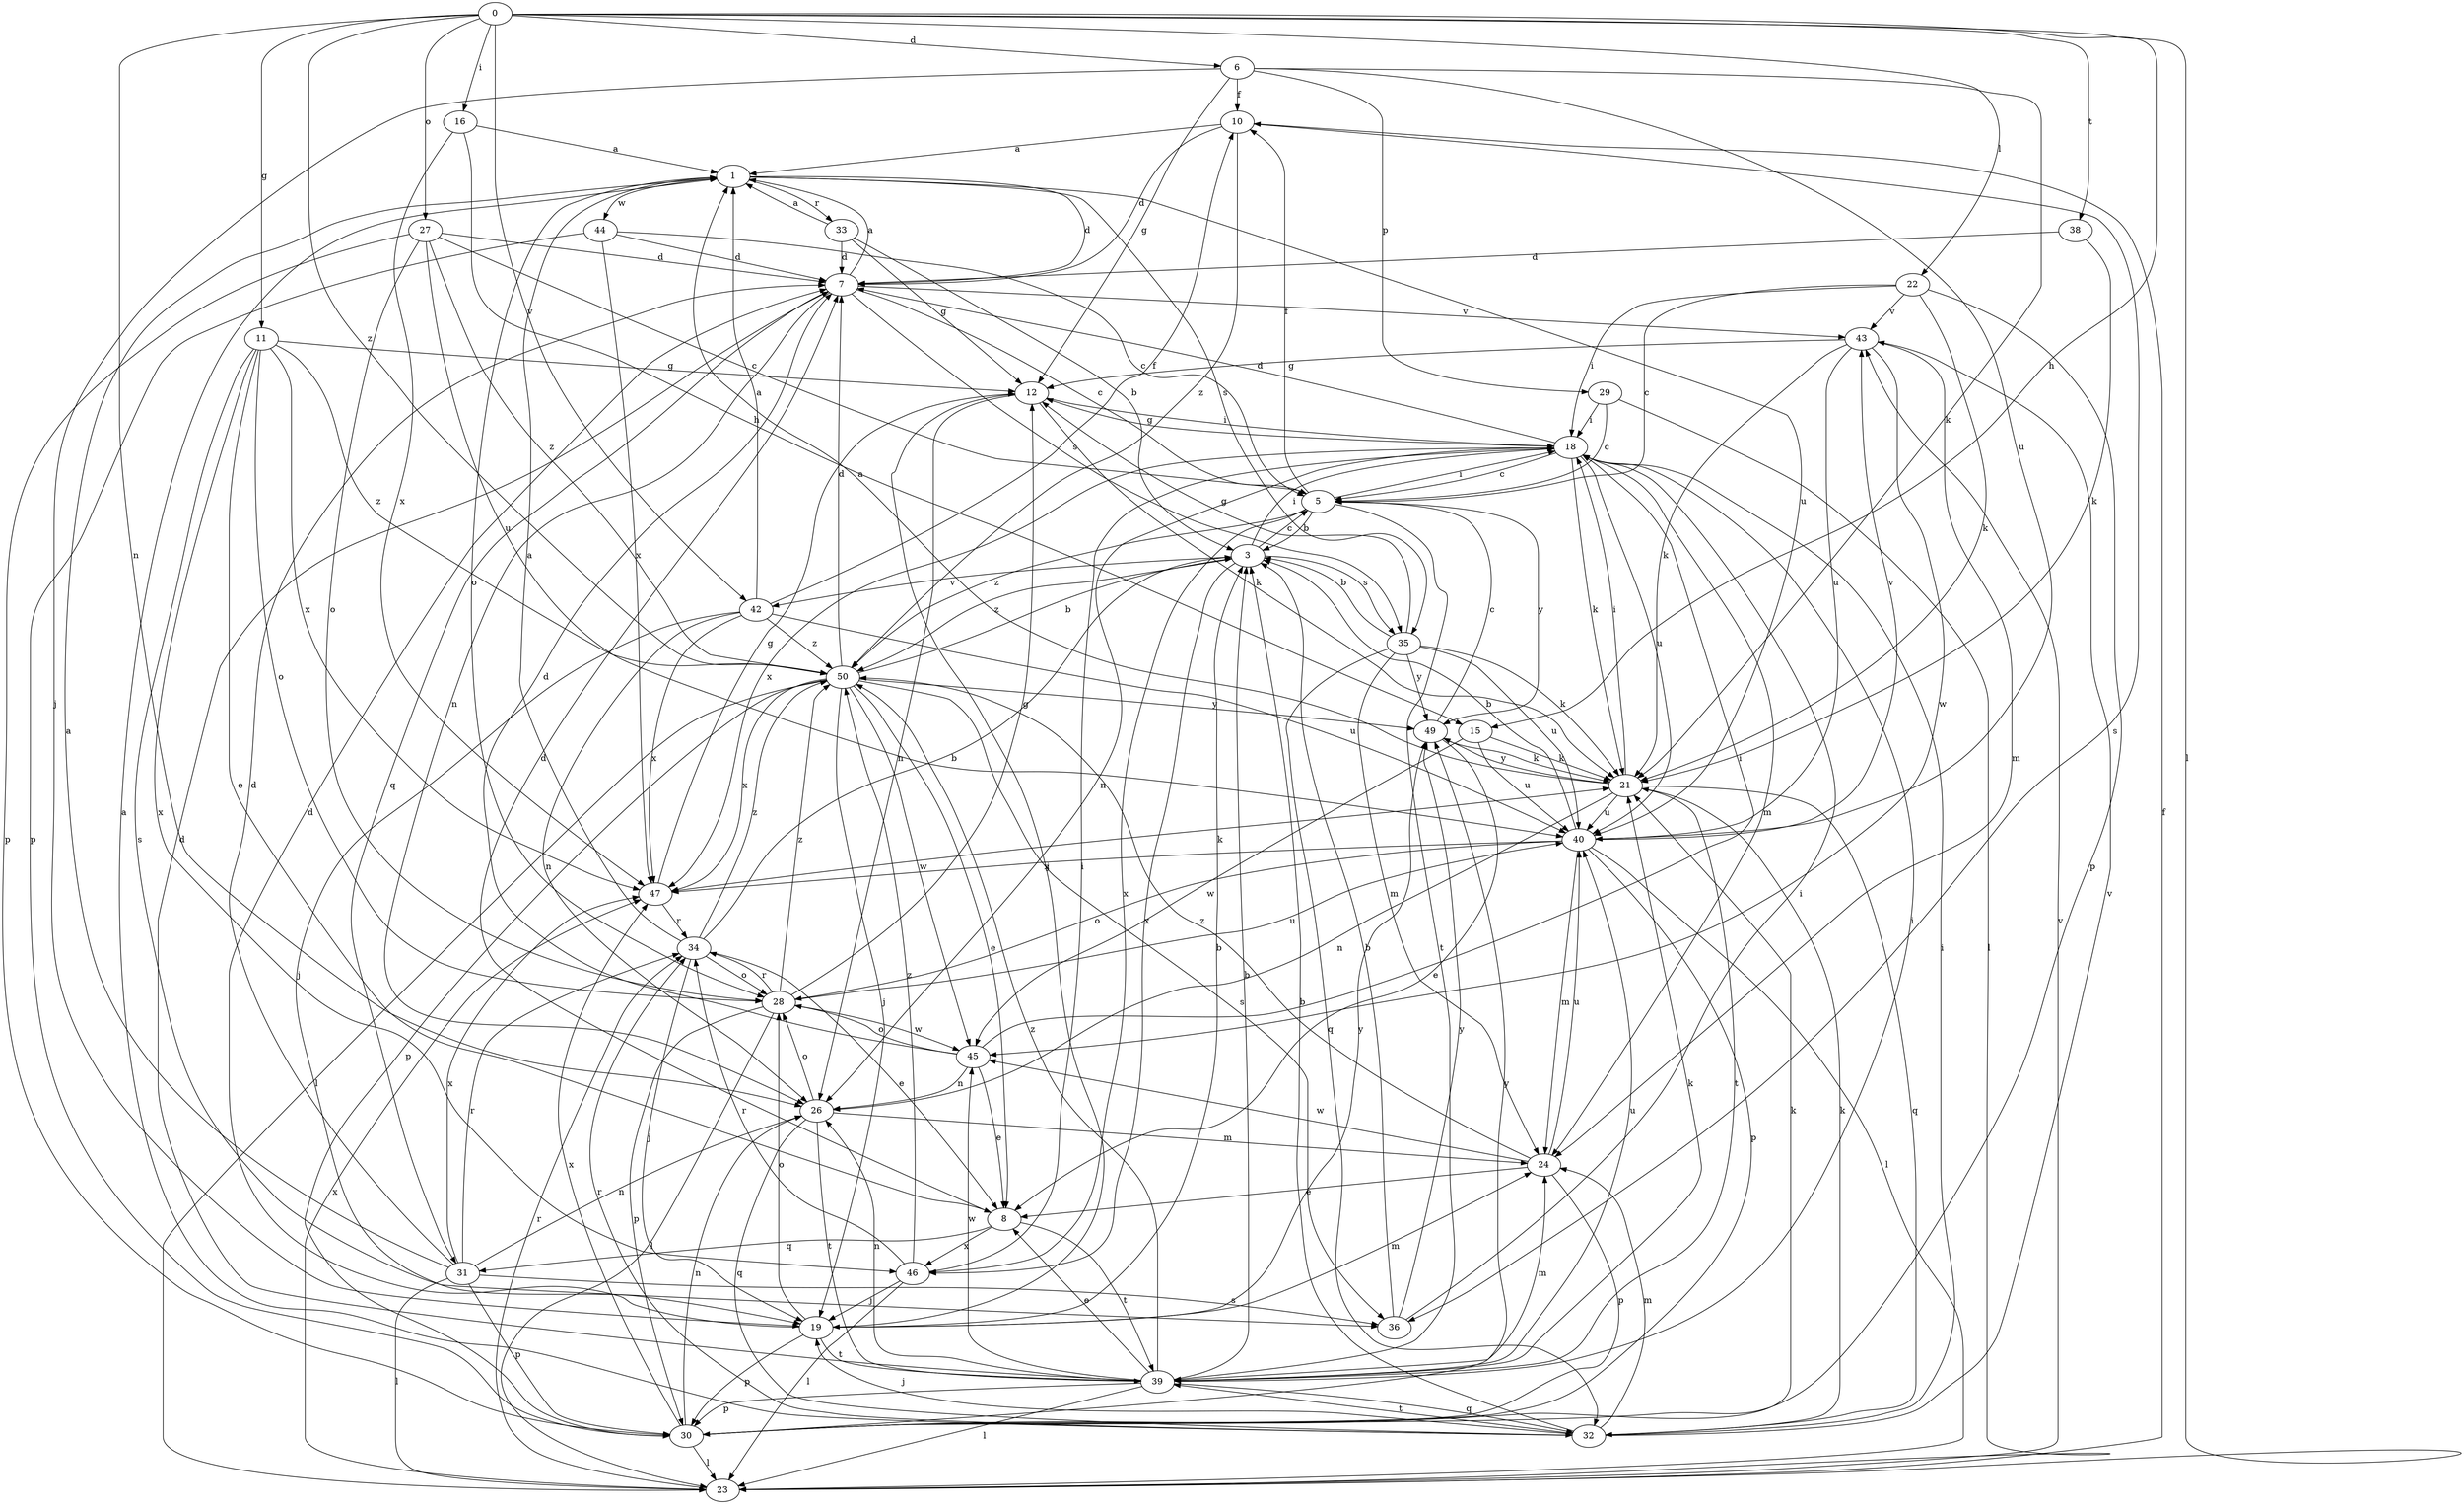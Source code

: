 strict digraph  {
0;
1;
3;
5;
6;
7;
8;
10;
11;
12;
15;
16;
18;
19;
21;
22;
23;
24;
26;
27;
28;
29;
30;
31;
32;
33;
34;
35;
36;
38;
39;
40;
42;
43;
44;
45;
46;
47;
49;
50;
0 -> 6  [label=d];
0 -> 11  [label=g];
0 -> 15  [label=h];
0 -> 16  [label=i];
0 -> 22  [label=l];
0 -> 23  [label=l];
0 -> 26  [label=n];
0 -> 27  [label=o];
0 -> 38  [label=t];
0 -> 42  [label=v];
0 -> 50  [label=z];
1 -> 7  [label=d];
1 -> 28  [label=o];
1 -> 33  [label=r];
1 -> 35  [label=s];
1 -> 40  [label=u];
1 -> 44  [label=w];
3 -> 5  [label=c];
3 -> 18  [label=i];
3 -> 35  [label=s];
3 -> 42  [label=v];
3 -> 46  [label=x];
3 -> 50  [label=z];
5 -> 3  [label=b];
5 -> 10  [label=f];
5 -> 18  [label=i];
5 -> 39  [label=t];
5 -> 46  [label=x];
5 -> 49  [label=y];
5 -> 50  [label=z];
6 -> 10  [label=f];
6 -> 12  [label=g];
6 -> 19  [label=j];
6 -> 21  [label=k];
6 -> 29  [label=p];
6 -> 40  [label=u];
7 -> 1  [label=a];
7 -> 5  [label=c];
7 -> 26  [label=n];
7 -> 31  [label=q];
7 -> 35  [label=s];
7 -> 43  [label=v];
8 -> 7  [label=d];
8 -> 31  [label=q];
8 -> 39  [label=t];
8 -> 46  [label=x];
10 -> 1  [label=a];
10 -> 7  [label=d];
10 -> 36  [label=s];
10 -> 50  [label=z];
11 -> 8  [label=e];
11 -> 12  [label=g];
11 -> 28  [label=o];
11 -> 36  [label=s];
11 -> 46  [label=x];
11 -> 47  [label=x];
11 -> 50  [label=z];
12 -> 18  [label=i];
12 -> 19  [label=j];
12 -> 21  [label=k];
12 -> 26  [label=n];
15 -> 21  [label=k];
15 -> 40  [label=u];
15 -> 45  [label=w];
16 -> 1  [label=a];
16 -> 15  [label=h];
16 -> 47  [label=x];
18 -> 5  [label=c];
18 -> 7  [label=d];
18 -> 12  [label=g];
18 -> 21  [label=k];
18 -> 24  [label=m];
18 -> 26  [label=n];
18 -> 40  [label=u];
18 -> 47  [label=x];
19 -> 3  [label=b];
19 -> 7  [label=d];
19 -> 24  [label=m];
19 -> 28  [label=o];
19 -> 30  [label=p];
19 -> 39  [label=t];
19 -> 49  [label=y];
21 -> 1  [label=a];
21 -> 18  [label=i];
21 -> 26  [label=n];
21 -> 32  [label=q];
21 -> 39  [label=t];
21 -> 40  [label=u];
21 -> 49  [label=y];
22 -> 5  [label=c];
22 -> 18  [label=i];
22 -> 21  [label=k];
22 -> 30  [label=p];
22 -> 43  [label=v];
23 -> 10  [label=f];
23 -> 34  [label=r];
23 -> 43  [label=v];
23 -> 47  [label=x];
24 -> 8  [label=e];
24 -> 30  [label=p];
24 -> 40  [label=u];
24 -> 45  [label=w];
24 -> 50  [label=z];
26 -> 24  [label=m];
26 -> 28  [label=o];
26 -> 32  [label=q];
26 -> 39  [label=t];
27 -> 5  [label=c];
27 -> 7  [label=d];
27 -> 28  [label=o];
27 -> 30  [label=p];
27 -> 40  [label=u];
27 -> 50  [label=z];
28 -> 12  [label=g];
28 -> 23  [label=l];
28 -> 30  [label=p];
28 -> 34  [label=r];
28 -> 40  [label=u];
28 -> 45  [label=w];
28 -> 50  [label=z];
29 -> 5  [label=c];
29 -> 18  [label=i];
29 -> 23  [label=l];
30 -> 21  [label=k];
30 -> 23  [label=l];
30 -> 26  [label=n];
30 -> 47  [label=x];
30 -> 49  [label=y];
31 -> 1  [label=a];
31 -> 7  [label=d];
31 -> 23  [label=l];
31 -> 26  [label=n];
31 -> 30  [label=p];
31 -> 34  [label=r];
31 -> 36  [label=s];
31 -> 47  [label=x];
32 -> 1  [label=a];
32 -> 3  [label=b];
32 -> 18  [label=i];
32 -> 19  [label=j];
32 -> 21  [label=k];
32 -> 24  [label=m];
32 -> 34  [label=r];
32 -> 39  [label=t];
32 -> 43  [label=v];
33 -> 1  [label=a];
33 -> 3  [label=b];
33 -> 7  [label=d];
33 -> 12  [label=g];
34 -> 1  [label=a];
34 -> 3  [label=b];
34 -> 8  [label=e];
34 -> 19  [label=j];
34 -> 28  [label=o];
34 -> 50  [label=z];
35 -> 3  [label=b];
35 -> 12  [label=g];
35 -> 21  [label=k];
35 -> 24  [label=m];
35 -> 32  [label=q];
35 -> 40  [label=u];
35 -> 49  [label=y];
36 -> 3  [label=b];
36 -> 18  [label=i];
36 -> 49  [label=y];
38 -> 7  [label=d];
38 -> 21  [label=k];
39 -> 3  [label=b];
39 -> 7  [label=d];
39 -> 8  [label=e];
39 -> 18  [label=i];
39 -> 21  [label=k];
39 -> 23  [label=l];
39 -> 24  [label=m];
39 -> 26  [label=n];
39 -> 30  [label=p];
39 -> 32  [label=q];
39 -> 40  [label=u];
39 -> 45  [label=w];
39 -> 50  [label=z];
40 -> 3  [label=b];
40 -> 23  [label=l];
40 -> 24  [label=m];
40 -> 28  [label=o];
40 -> 30  [label=p];
40 -> 43  [label=v];
40 -> 47  [label=x];
42 -> 1  [label=a];
42 -> 10  [label=f];
42 -> 19  [label=j];
42 -> 26  [label=n];
42 -> 40  [label=u];
42 -> 47  [label=x];
42 -> 50  [label=z];
43 -> 12  [label=g];
43 -> 21  [label=k];
43 -> 24  [label=m];
43 -> 40  [label=u];
43 -> 45  [label=w];
44 -> 5  [label=c];
44 -> 7  [label=d];
44 -> 30  [label=p];
44 -> 47  [label=x];
45 -> 7  [label=d];
45 -> 8  [label=e];
45 -> 18  [label=i];
45 -> 26  [label=n];
45 -> 28  [label=o];
46 -> 18  [label=i];
46 -> 19  [label=j];
46 -> 23  [label=l];
46 -> 34  [label=r];
46 -> 50  [label=z];
47 -> 12  [label=g];
47 -> 21  [label=k];
47 -> 34  [label=r];
49 -> 5  [label=c];
49 -> 8  [label=e];
49 -> 21  [label=k];
50 -> 3  [label=b];
50 -> 7  [label=d];
50 -> 8  [label=e];
50 -> 19  [label=j];
50 -> 23  [label=l];
50 -> 30  [label=p];
50 -> 36  [label=s];
50 -> 45  [label=w];
50 -> 47  [label=x];
50 -> 49  [label=y];
}
